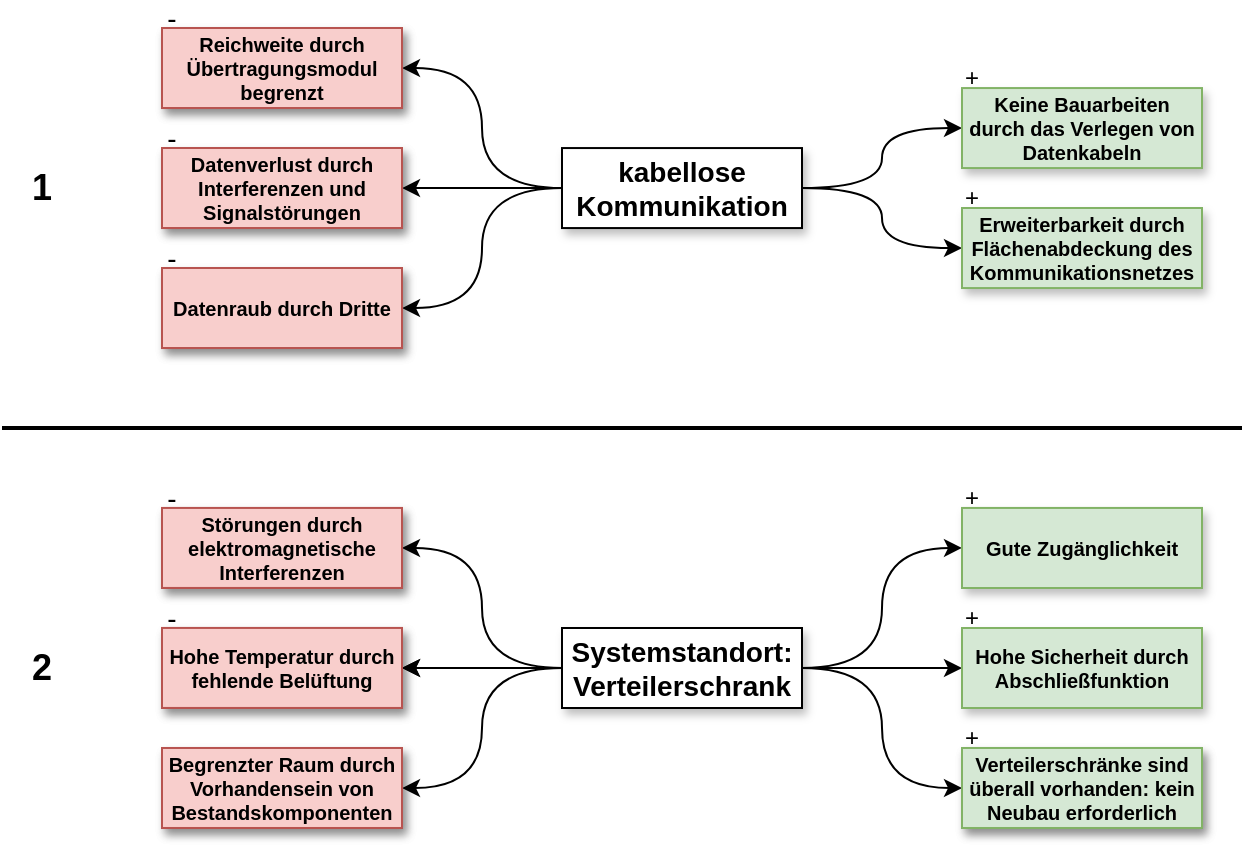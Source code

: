 <mxfile version="21.5.0" type="github">
  <diagram name="Seite-1" id="YKaK7DZWDzNLWNBRkbz1">
    <mxGraphModel dx="1430" dy="730" grid="1" gridSize="10" guides="1" tooltips="1" connect="1" arrows="1" fold="1" page="1" pageScale="1" pageWidth="1169" pageHeight="827" math="0" shadow="0">
      <root>
        <mxCell id="0" />
        <mxCell id="1" parent="0" />
        <mxCell id="Zl6-PXg4E4sNv89OZCC7-23" style="edgeStyle=orthogonalEdgeStyle;rounded=0;orthogonalLoop=1;jettySize=auto;html=1;exitX=1;exitY=0.5;exitDx=0;exitDy=0;entryX=0;entryY=0.5;entryDx=0;entryDy=0;curved=1;" edge="1" parent="1" source="Zl6-PXg4E4sNv89OZCC7-29" target="Zl6-PXg4E4sNv89OZCC7-30">
          <mxGeometry relative="1" as="geometry" />
        </mxCell>
        <mxCell id="Zl6-PXg4E4sNv89OZCC7-24" style="edgeStyle=orthogonalEdgeStyle;rounded=0;orthogonalLoop=1;jettySize=auto;html=1;exitX=0;exitY=0.5;exitDx=0;exitDy=0;entryX=1;entryY=0.5;entryDx=0;entryDy=0;curved=1;" edge="1" parent="1" source="Zl6-PXg4E4sNv89OZCC7-29" target="Zl6-PXg4E4sNv89OZCC7-35">
          <mxGeometry relative="1" as="geometry" />
        </mxCell>
        <mxCell id="Zl6-PXg4E4sNv89OZCC7-25" style="edgeStyle=orthogonalEdgeStyle;rounded=0;orthogonalLoop=1;jettySize=auto;html=1;exitX=1;exitY=0.5;exitDx=0;exitDy=0;entryX=0;entryY=0.5;entryDx=0;entryDy=0;curved=1;" edge="1" parent="1" source="Zl6-PXg4E4sNv89OZCC7-29" target="Zl6-PXg4E4sNv89OZCC7-31">
          <mxGeometry relative="1" as="geometry" />
        </mxCell>
        <mxCell id="Zl6-PXg4E4sNv89OZCC7-26" style="edgeStyle=orthogonalEdgeStyle;rounded=0;orthogonalLoop=1;jettySize=auto;html=1;exitX=0;exitY=0.5;exitDx=0;exitDy=0;entryX=1;entryY=0.5;entryDx=0;entryDy=0;" edge="1" parent="1" source="Zl6-PXg4E4sNv89OZCC7-29" target="Zl6-PXg4E4sNv89OZCC7-34">
          <mxGeometry relative="1" as="geometry" />
        </mxCell>
        <mxCell id="Zl6-PXg4E4sNv89OZCC7-27" style="edgeStyle=orthogonalEdgeStyle;rounded=0;orthogonalLoop=1;jettySize=auto;html=1;exitX=1;exitY=0.5;exitDx=0;exitDy=0;entryX=0;entryY=0.5;entryDx=0;entryDy=0;curved=1;" edge="1" parent="1" source="Zl6-PXg4E4sNv89OZCC7-29" target="Zl6-PXg4E4sNv89OZCC7-32">
          <mxGeometry relative="1" as="geometry" />
        </mxCell>
        <mxCell id="Zl6-PXg4E4sNv89OZCC7-28" style="edgeStyle=orthogonalEdgeStyle;rounded=0;orthogonalLoop=1;jettySize=auto;html=1;exitX=0;exitY=0.5;exitDx=0;exitDy=0;entryX=1;entryY=0.5;entryDx=0;entryDy=0;curved=1;" edge="1" parent="1" source="Zl6-PXg4E4sNv89OZCC7-29" target="Zl6-PXg4E4sNv89OZCC7-33">
          <mxGeometry relative="1" as="geometry" />
        </mxCell>
        <mxCell id="Zl6-PXg4E4sNv89OZCC7-29" value="Systemstandort: Verteilerschrank" style="rounded=0;whiteSpace=wrap;html=1;fontStyle=1;fontSize=14;shadow=1;" vertex="1" parent="1">
          <mxGeometry x="400" y="500" width="120" height="40" as="geometry" />
        </mxCell>
        <mxCell id="Zl6-PXg4E4sNv89OZCC7-30" value="Platzersparnis" style="whiteSpace=wrap;html=1;fontSize=14;rounded=0;fontStyle=1;fillColor=#d5e8d4;strokeColor=#82b366;shadow=1;" vertex="1" parent="1">
          <mxGeometry x="600" y="560.02" width="120" height="40" as="geometry" />
        </mxCell>
        <mxCell id="Zl6-PXg4E4sNv89OZCC7-31" value="Hohe Sicherheit durch Abschließfunktion" style="whiteSpace=wrap;html=1;fontSize=10;rounded=0;fontStyle=1;fillColor=#d5e8d4;strokeColor=#82b366;shadow=1;" vertex="1" parent="1">
          <mxGeometry x="600" y="500" width="120" height="40" as="geometry" />
        </mxCell>
        <mxCell id="Zl6-PXg4E4sNv89OZCC7-32" value="Gute Zugänglichkeit" style="whiteSpace=wrap;html=1;fontSize=10;rounded=0;fontStyle=1;fillColor=#d5e8d4;strokeColor=#82b366;shadow=1;" vertex="1" parent="1">
          <mxGeometry x="600" y="439.97" width="120" height="40.03" as="geometry" />
        </mxCell>
        <mxCell id="Zl6-PXg4E4sNv89OZCC7-33" value="Elektromagnetische Interferenzen" style="whiteSpace=wrap;html=1;fontSize=12;rounded=0;fontStyle=1;fillColor=#f8cecc;strokeColor=#b85450;shadow=1;" vertex="1" parent="1">
          <mxGeometry x="200" y="440" width="120" height="40" as="geometry" />
        </mxCell>
        <mxCell id="Zl6-PXg4E4sNv89OZCC7-34" value="Wärme-entwicklung" style="whiteSpace=wrap;html=1;fontSize=14;rounded=0;fontStyle=1;fillColor=#f8cecc;strokeColor=#b85450;shadow=1;" vertex="1" parent="1">
          <mxGeometry x="200" y="500" width="120" height="40" as="geometry" />
        </mxCell>
        <mxCell id="Zl6-PXg4E4sNv89OZCC7-35" value="Begrenzter Raum" style="whiteSpace=wrap;html=1;fontSize=14;rounded=0;fontStyle=1;fillColor=#f8cecc;strokeColor=#b85450;shadow=1;" vertex="1" parent="1">
          <mxGeometry x="200" y="560.02" width="120" height="40" as="geometry" />
        </mxCell>
        <mxCell id="Zl6-PXg4E4sNv89OZCC7-36" value="2" style="rounded=0;whiteSpace=wrap;html=1;strokeColor=none;fontSize=18;fontStyle=1;fillColor=none;" vertex="1" parent="1">
          <mxGeometry x="120" y="500" width="40" height="40" as="geometry" />
        </mxCell>
        <mxCell id="Zl6-PXg4E4sNv89OZCC7-37" value="+" style="rounded=0;whiteSpace=wrap;html=1;fillColor=none;strokeColor=none;" vertex="1" parent="1">
          <mxGeometry x="600" y="549.99" width="10" height="10" as="geometry" />
        </mxCell>
        <mxCell id="Zl6-PXg4E4sNv89OZCC7-38" value="+" style="rounded=0;whiteSpace=wrap;html=1;fillColor=none;strokeColor=none;" vertex="1" parent="1">
          <mxGeometry x="600" y="489.97" width="10" height="10" as="geometry" />
        </mxCell>
        <mxCell id="Zl6-PXg4E4sNv89OZCC7-39" value="+" style="rounded=0;whiteSpace=wrap;html=1;fillColor=none;strokeColor=none;" vertex="1" parent="1">
          <mxGeometry x="600" y="430" width="10" height="10" as="geometry" />
        </mxCell>
        <mxCell id="Zl6-PXg4E4sNv89OZCC7-40" value="-" style="rounded=0;whiteSpace=wrap;html=1;fillColor=none;strokeColor=none;fontSize=14;" vertex="1" parent="1">
          <mxGeometry x="200" y="570" width="10" height="10" as="geometry" />
        </mxCell>
        <mxCell id="Zl6-PXg4E4sNv89OZCC7-41" value="-" style="rounded=0;whiteSpace=wrap;html=1;fillColor=none;strokeColor=none;fontSize=14;" vertex="1" parent="1">
          <mxGeometry x="200" y="490" width="10" height="10" as="geometry" />
        </mxCell>
        <mxCell id="Zl6-PXg4E4sNv89OZCC7-42" value="-" style="rounded=0;whiteSpace=wrap;html=1;fillColor=none;strokeColor=none;fontSize=14;" vertex="1" parent="1">
          <mxGeometry x="200" y="430" width="10" height="10" as="geometry" />
        </mxCell>
        <mxCell id="Zl6-PXg4E4sNv89OZCC7-43" style="edgeStyle=orthogonalEdgeStyle;rounded=0;orthogonalLoop=1;jettySize=auto;html=1;exitX=0;exitY=0.5;exitDx=0;exitDy=0;entryX=1;entryY=0.5;entryDx=0;entryDy=0;curved=1;" edge="1" parent="1" source="Zl6-PXg4E4sNv89OZCC7-49" target="Zl6-PXg4E4sNv89OZCC7-54">
          <mxGeometry relative="1" as="geometry" />
        </mxCell>
        <mxCell id="Zl6-PXg4E4sNv89OZCC7-44" style="edgeStyle=orthogonalEdgeStyle;rounded=0;orthogonalLoop=1;jettySize=auto;html=1;exitX=0;exitY=0.5;exitDx=0;exitDy=0;entryX=1;entryY=0.5;entryDx=0;entryDy=0;curved=1;" edge="1" parent="1" source="Zl6-PXg4E4sNv89OZCC7-49" target="Zl6-PXg4E4sNv89OZCC7-53">
          <mxGeometry relative="1" as="geometry" />
        </mxCell>
        <mxCell id="Zl6-PXg4E4sNv89OZCC7-45" style="edgeStyle=orthogonalEdgeStyle;rounded=0;orthogonalLoop=1;jettySize=auto;html=1;exitX=0;exitY=0.5;exitDx=0;exitDy=0;entryX=1;entryY=0.5;entryDx=0;entryDy=0;curved=1;" edge="1" parent="1" source="Zl6-PXg4E4sNv89OZCC7-49" target="Zl6-PXg4E4sNv89OZCC7-55">
          <mxGeometry relative="1" as="geometry" />
        </mxCell>
        <mxCell id="Zl6-PXg4E4sNv89OZCC7-46" style="edgeStyle=orthogonalEdgeStyle;rounded=0;orthogonalLoop=1;jettySize=auto;html=1;exitX=1;exitY=0.5;exitDx=0;exitDy=0;entryX=0;entryY=0.5;entryDx=0;entryDy=0;curved=1;" edge="1" parent="1" source="Zl6-PXg4E4sNv89OZCC7-49" target="Zl6-PXg4E4sNv89OZCC7-51">
          <mxGeometry relative="1" as="geometry" />
        </mxCell>
        <mxCell id="Zl6-PXg4E4sNv89OZCC7-47" style="edgeStyle=orthogonalEdgeStyle;rounded=0;orthogonalLoop=1;jettySize=auto;html=1;exitX=1;exitY=0.5;exitDx=0;exitDy=0;entryX=0;entryY=0.5;entryDx=0;entryDy=0;curved=1;" edge="1" parent="1" source="Zl6-PXg4E4sNv89OZCC7-49" target="Zl6-PXg4E4sNv89OZCC7-52">
          <mxGeometry relative="1" as="geometry" />
        </mxCell>
        <mxCell id="Zl6-PXg4E4sNv89OZCC7-49" value="kabellose Kommunikation" style="rounded=0;whiteSpace=wrap;html=1;fontStyle=1;fontSize=14;shadow=1;" vertex="1" parent="1">
          <mxGeometry x="400" y="260.03" width="120" height="40" as="geometry" />
        </mxCell>
        <mxCell id="Zl6-PXg4E4sNv89OZCC7-51" value="Keine Bauarbeiten durch das Verlegen von Datenkabeln" style="whiteSpace=wrap;html=1;fontSize=10;rounded=0;fontStyle=1;fillColor=#d5e8d4;strokeColor=#82b366;shadow=1;" vertex="1" parent="1">
          <mxGeometry x="600" y="230.03" width="120" height="40" as="geometry" />
        </mxCell>
        <mxCell id="Zl6-PXg4E4sNv89OZCC7-52" value="Erweiterbarkeit durch Flächenabdeckung des Kommunikationsnetzes" style="whiteSpace=wrap;html=1;fontSize=10;rounded=0;fontStyle=1;fillColor=#d5e8d4;strokeColor=#82b366;shadow=1;" vertex="1" parent="1">
          <mxGeometry x="600" y="290" width="120" height="40.03" as="geometry" />
        </mxCell>
        <mxCell id="Zl6-PXg4E4sNv89OZCC7-53" value="Interferenzen und Signalstörungen" style="whiteSpace=wrap;html=1;fontSize=14;rounded=0;fontStyle=1;fillColor=#f8cecc;strokeColor=#b85450;shadow=1;" vertex="1" parent="1">
          <mxGeometry x="200" y="260.03" width="120" height="40" as="geometry" />
        </mxCell>
        <mxCell id="Zl6-PXg4E4sNv89OZCC7-54" value="Begrenzte Reichweite" style="whiteSpace=wrap;html=1;fontSize=14;rounded=0;fontStyle=1;fillColor=#f8cecc;strokeColor=#b85450;shadow=1;" vertex="1" parent="1">
          <mxGeometry x="200" y="200.03" width="120" height="40" as="geometry" />
        </mxCell>
        <mxCell id="Zl6-PXg4E4sNv89OZCC7-55" value="Sicherheits-risiken" style="whiteSpace=wrap;html=1;fontSize=14;rounded=0;fontStyle=1;fillColor=#f8cecc;strokeColor=#b85450;shadow=1;" vertex="1" parent="1">
          <mxGeometry x="200" y="320.03" width="120" height="40" as="geometry" />
        </mxCell>
        <mxCell id="Zl6-PXg4E4sNv89OZCC7-56" value="" style="endArrow=none;html=1;rounded=0;strokeWidth=2;" edge="1" parent="1">
          <mxGeometry width="50" height="50" relative="1" as="geometry">
            <mxPoint x="120" y="400.03" as="sourcePoint" />
            <mxPoint x="740" y="400.03" as="targetPoint" />
          </mxGeometry>
        </mxCell>
        <mxCell id="Zl6-PXg4E4sNv89OZCC7-57" value="1" style="rounded=0;whiteSpace=wrap;html=1;strokeColor=none;fontSize=18;fontStyle=1;fillColor=none;" vertex="1" parent="1">
          <mxGeometry x="120" y="260.03" width="40" height="40" as="geometry" />
        </mxCell>
        <mxCell id="Zl6-PXg4E4sNv89OZCC7-59" value="+" style="rounded=0;whiteSpace=wrap;html=1;fillColor=none;strokeColor=none;" vertex="1" parent="1">
          <mxGeometry x="600" y="220" width="10" height="10" as="geometry" />
        </mxCell>
        <mxCell id="Zl6-PXg4E4sNv89OZCC7-60" value="+" style="rounded=0;whiteSpace=wrap;html=1;fillColor=none;strokeColor=none;" vertex="1" parent="1">
          <mxGeometry x="600" y="280.03" width="10" height="10" as="geometry" />
        </mxCell>
        <mxCell id="Zl6-PXg4E4sNv89OZCC7-61" value="-" style="rounded=0;whiteSpace=wrap;html=1;fillColor=none;strokeColor=none;fontSize=14;" vertex="1" parent="1">
          <mxGeometry x="200" y="310.03" width="10" height="10" as="geometry" />
        </mxCell>
        <mxCell id="Zl6-PXg4E4sNv89OZCC7-62" value="-" style="rounded=0;whiteSpace=wrap;html=1;fillColor=none;strokeColor=none;fontSize=14;" vertex="1" parent="1">
          <mxGeometry x="200" y="190.03" width="10" height="10" as="geometry" />
        </mxCell>
        <mxCell id="Zl6-PXg4E4sNv89OZCC7-63" value="-" style="rounded=0;whiteSpace=wrap;html=1;fillColor=none;strokeColor=none;fontSize=14;" vertex="1" parent="1">
          <mxGeometry x="200" y="250.03" width="10" height="10" as="geometry" />
        </mxCell>
        <mxCell id="Zl6-PXg4E4sNv89OZCC7-64" style="edgeStyle=orthogonalEdgeStyle;rounded=0;orthogonalLoop=1;jettySize=auto;html=1;exitX=0;exitY=0.5;exitDx=0;exitDy=0;entryX=1;entryY=0.5;entryDx=0;entryDy=0;curved=1;" edge="1" parent="1">
          <mxGeometry relative="1" as="geometry">
            <mxPoint x="400" y="519.99" as="sourcePoint" />
            <mxPoint x="320" y="519.99" as="targetPoint" />
          </mxGeometry>
        </mxCell>
        <mxCell id="Zl6-PXg4E4sNv89OZCC7-65" value="Reichweite durch Übertragungsmodul begrenzt" style="whiteSpace=wrap;html=1;fontSize=10;rounded=0;fontStyle=1;fillColor=#f8cecc;strokeColor=#b85450;shadow=1;" vertex="1" parent="1">
          <mxGeometry x="200" y="200.0" width="120" height="40" as="geometry" />
        </mxCell>
        <mxCell id="Zl6-PXg4E4sNv89OZCC7-66" value="Datenverlust durch Interferenzen und Signalstörungen" style="whiteSpace=wrap;html=1;fontSize=10;rounded=0;fontStyle=1;fillColor=#f8cecc;strokeColor=#b85450;shadow=1;" vertex="1" parent="1">
          <mxGeometry x="200" y="260" width="120" height="40" as="geometry" />
        </mxCell>
        <mxCell id="Zl6-PXg4E4sNv89OZCC7-67" value="Datenraub durch Dritte" style="whiteSpace=wrap;html=1;fontSize=10;rounded=0;fontStyle=1;fillColor=#f8cecc;strokeColor=#b85450;shadow=1;" vertex="1" parent="1">
          <mxGeometry x="200" y="320" width="120" height="40" as="geometry" />
        </mxCell>
        <mxCell id="Zl6-PXg4E4sNv89OZCC7-68" value="Störungen durch elektromagnetische Interferenzen" style="whiteSpace=wrap;html=1;fontSize=10;rounded=0;fontStyle=1;fillColor=#f8cecc;strokeColor=#b85450;shadow=1;" vertex="1" parent="1">
          <mxGeometry x="200" y="439.97" width="120" height="40" as="geometry" />
        </mxCell>
        <mxCell id="Zl6-PXg4E4sNv89OZCC7-69" value="Hohe Temperatur durch fehlende Belüftung" style="whiteSpace=wrap;html=1;fontSize=10;rounded=0;fontStyle=1;fillColor=#f8cecc;strokeColor=#b85450;shadow=1;" vertex="1" parent="1">
          <mxGeometry x="200" y="499.97" width="120" height="40" as="geometry" />
        </mxCell>
        <mxCell id="Zl6-PXg4E4sNv89OZCC7-70" value="Begrenzter Raum durch Vorhandensein von Bestandskomponenten" style="whiteSpace=wrap;html=1;fontSize=10;rounded=0;fontStyle=1;fillColor=#f8cecc;strokeColor=#b85450;shadow=1;" vertex="1" parent="1">
          <mxGeometry x="200" y="559.99" width="120" height="40" as="geometry" />
        </mxCell>
        <mxCell id="Zl6-PXg4E4sNv89OZCC7-71" value="Verteilerschränke sind überall vorhanden: kein Neubau erforderlich" style="whiteSpace=wrap;html=1;fontSize=10;rounded=0;fontStyle=1;fillColor=#d5e8d4;strokeColor=#82b366;shadow=1;" vertex="1" parent="1">
          <mxGeometry x="600" y="559.99" width="120" height="40" as="geometry" />
        </mxCell>
      </root>
    </mxGraphModel>
  </diagram>
</mxfile>
